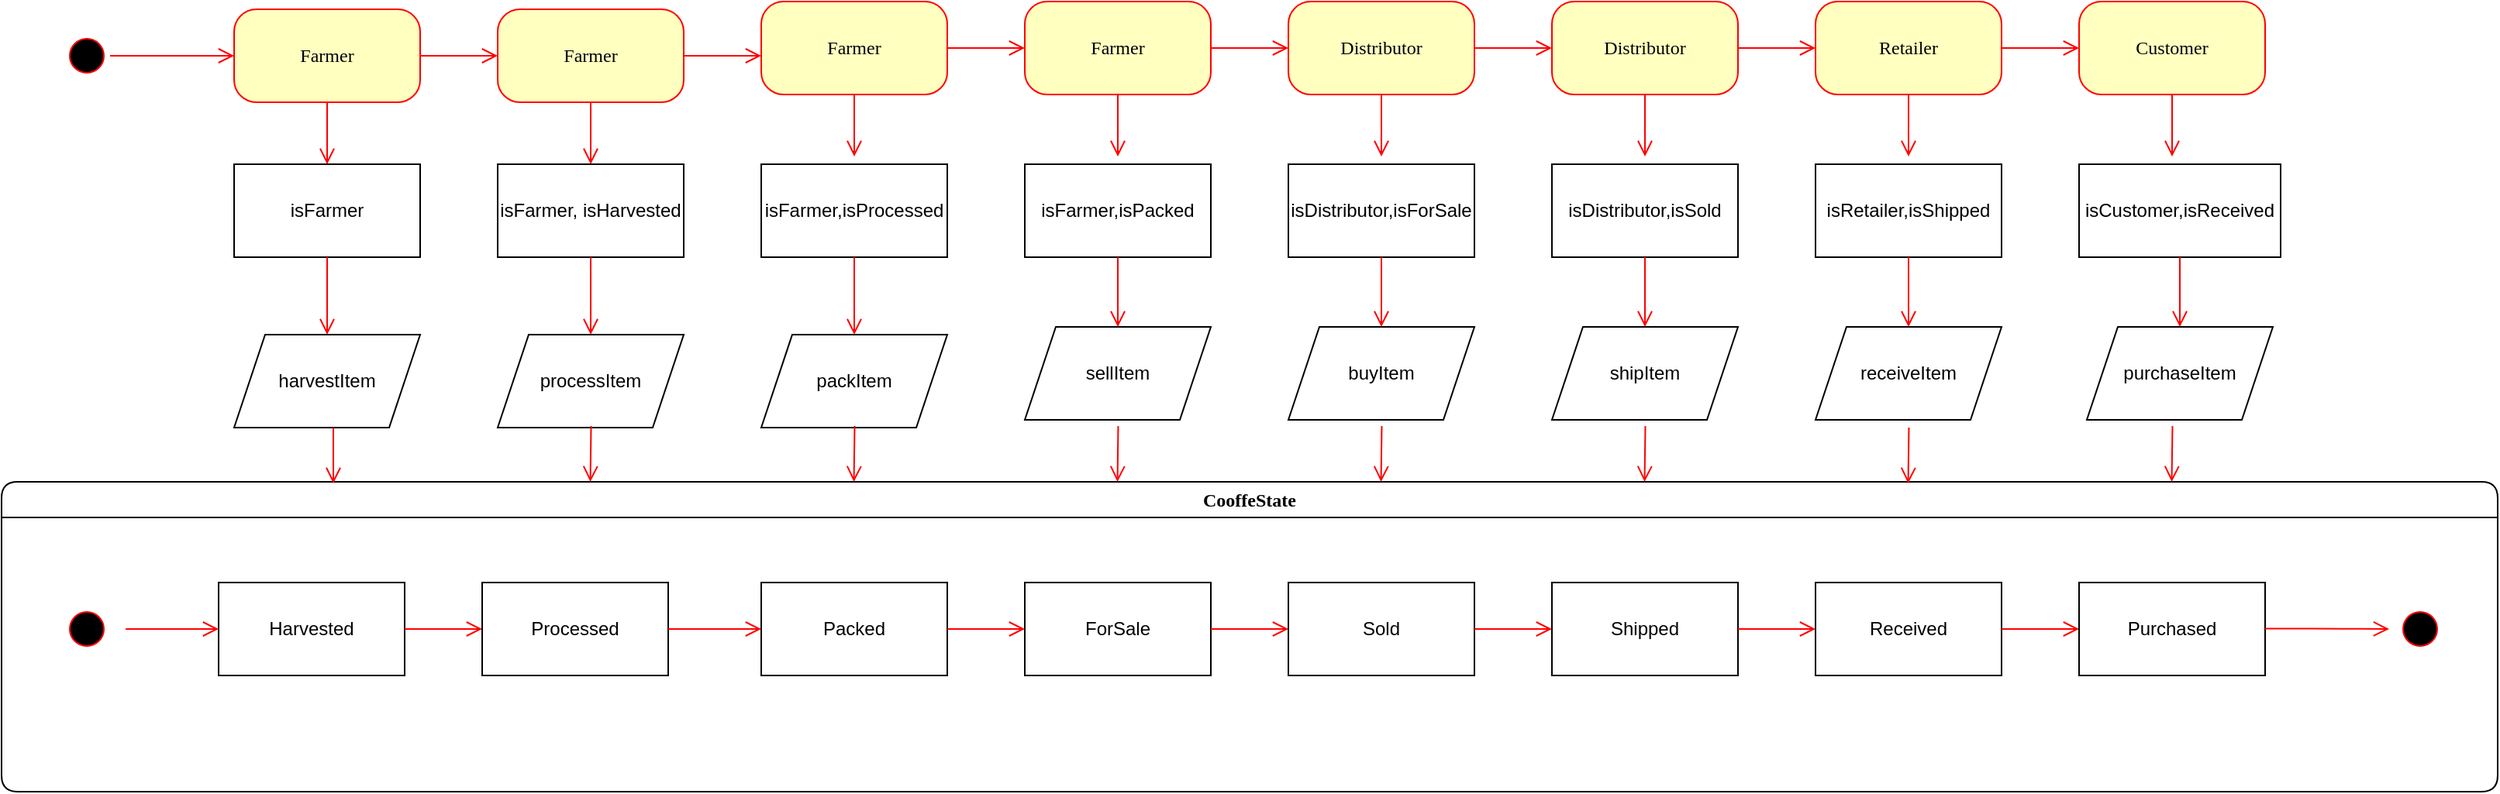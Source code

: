<mxfile version="14.9.2" type="device"><diagram name="Page-1" id="58cdce13-f638-feb5-8d6f-7d28b1aa9fa0"><mxGraphModel dx="1626" dy="854" grid="1" gridSize="10" guides="1" tooltips="1" connect="1" arrows="1" fold="1" page="1" pageScale="1" pageWidth="1100" pageHeight="850" background="none" math="0" shadow="0"><root><mxCell id="0"/><mxCell id="1" parent="0"/><mxCell id="382b91b5511bd0f7-1" value="" style="ellipse;html=1;shape=startState;fillColor=#000000;strokeColor=#ff0000;rounded=1;shadow=0;comic=0;labelBackgroundColor=none;fontFamily=Verdana;fontSize=12;fontColor=#000000;align=center;direction=south;" parent="1" vertex="1"><mxGeometry x="130" y="135" width="30" height="30" as="geometry"/></mxCell><mxCell id="382b91b5511bd0f7-6" value="Farmer" style="rounded=1;whiteSpace=wrap;html=1;arcSize=24;fillColor=#ffffc0;strokeColor=#ff0000;shadow=0;comic=0;labelBackgroundColor=none;fontFamily=Verdana;fontSize=12;fontColor=#000000;align=center;" parent="1" vertex="1"><mxGeometry x="240" y="120" width="120" height="60" as="geometry"/></mxCell><mxCell id="2a3bc250acf0617d-7" value="CooffeState" style="swimlane;whiteSpace=wrap;html=1;rounded=1;shadow=0;comic=0;labelBackgroundColor=none;strokeWidth=1;fontFamily=Verdana;fontSize=12;align=center;" parent="1" vertex="1"><mxGeometry x="90" y="425" width="1610" height="200" as="geometry"/></mxCell><mxCell id="3cde6dad864a17aa-9" style="edgeStyle=elbowEdgeStyle;html=1;labelBackgroundColor=none;endArrow=open;endSize=8;strokeColor=#ff0000;fontFamily=Verdana;fontSize=12;align=left;entryX=0;entryY=0.5;entryDx=0;entryDy=0;" parent="2a3bc250acf0617d-7" target="mvwCeVoLA2SBoxJlmvsC-9" edge="1"><mxGeometry relative="1" as="geometry"><mxPoint x="80" y="95" as="sourcePoint"/><mxPoint x="150" y="95" as="targetPoint"/></mxGeometry></mxCell><mxCell id="2a3bc250acf0617d-3" value="" style="ellipse;html=1;shape=startState;fillColor=#000000;strokeColor=#ff0000;rounded=1;shadow=0;comic=0;labelBackgroundColor=none;fontFamily=Verdana;fontSize=12;fontColor=#000000;align=center;direction=south;" parent="2a3bc250acf0617d-7" vertex="1"><mxGeometry x="40" y="80" width="30" height="30" as="geometry"/></mxCell><mxCell id="mvwCeVoLA2SBoxJlmvsC-9" value="Harvested" style="rounded=0;whiteSpace=wrap;html=1;" vertex="1" parent="2a3bc250acf0617d-7"><mxGeometry x="140" y="65" width="120" height="60" as="geometry"/></mxCell><mxCell id="mvwCeVoLA2SBoxJlmvsC-46" style="edgeStyle=elbowEdgeStyle;html=1;labelBackgroundColor=none;endArrow=open;endSize=8;strokeColor=#ff0000;fontFamily=Verdana;fontSize=12;align=left;exitX=1;exitY=0.5;exitDx=0;exitDy=0;" edge="1" parent="2a3bc250acf0617d-7" source="mvwCeVoLA2SBoxJlmvsC-9"><mxGeometry relative="1" as="geometry"><mxPoint x="310" y="99.5" as="sourcePoint"/><mxPoint x="310" y="95" as="targetPoint"/></mxGeometry></mxCell><mxCell id="mvwCeVoLA2SBoxJlmvsC-48" value="Processed" style="rounded=0;whiteSpace=wrap;html=1;" vertex="1" parent="2a3bc250acf0617d-7"><mxGeometry x="310" y="65" width="120" height="60" as="geometry"/></mxCell><mxCell id="mvwCeVoLA2SBoxJlmvsC-49" style="edgeStyle=elbowEdgeStyle;html=1;labelBackgroundColor=none;endArrow=open;endSize=8;strokeColor=#ff0000;fontFamily=Verdana;fontSize=12;align=left;exitX=1;exitY=0.5;exitDx=0;exitDy=0;" edge="1" parent="2a3bc250acf0617d-7" source="mvwCeVoLA2SBoxJlmvsC-48"><mxGeometry relative="1" as="geometry"><mxPoint x="400" y="-325.5" as="sourcePoint"/><mxPoint x="490" y="95" as="targetPoint"/></mxGeometry></mxCell><mxCell id="mvwCeVoLA2SBoxJlmvsC-50" value="Packed" style="rounded=0;whiteSpace=wrap;html=1;" vertex="1" parent="2a3bc250acf0617d-7"><mxGeometry x="490" y="65" width="120" height="60" as="geometry"/></mxCell><mxCell id="mvwCeVoLA2SBoxJlmvsC-53" style="edgeStyle=elbowEdgeStyle;html=1;labelBackgroundColor=none;endArrow=open;endSize=8;strokeColor=#ff0000;fontFamily=Verdana;fontSize=12;align=left;exitX=1;exitY=0.5;exitDx=0;exitDy=0;" edge="1" parent="2a3bc250acf0617d-7"><mxGeometry relative="1" as="geometry"><mxPoint x="610" y="95" as="sourcePoint"/><mxPoint x="660" y="95" as="targetPoint"/></mxGeometry></mxCell><mxCell id="mvwCeVoLA2SBoxJlmvsC-54" value="ForSale" style="rounded=0;whiteSpace=wrap;html=1;" vertex="1" parent="2a3bc250acf0617d-7"><mxGeometry x="660" y="65" width="120" height="60" as="geometry"/></mxCell><mxCell id="mvwCeVoLA2SBoxJlmvsC-70" style="edgeStyle=elbowEdgeStyle;html=1;labelBackgroundColor=none;endArrow=open;endSize=8;strokeColor=#ff0000;fontFamily=Verdana;fontSize=12;align=left;exitX=1;exitY=0.5;exitDx=0;exitDy=0;" edge="1" parent="2a3bc250acf0617d-7"><mxGeometry relative="1" as="geometry"><mxPoint x="780" y="95" as="sourcePoint"/><mxPoint x="830" y="95" as="targetPoint"/></mxGeometry></mxCell><mxCell id="mvwCeVoLA2SBoxJlmvsC-71" value="Sold" style="rounded=0;whiteSpace=wrap;html=1;" vertex="1" parent="2a3bc250acf0617d-7"><mxGeometry x="830" y="65" width="120" height="60" as="geometry"/></mxCell><mxCell id="mvwCeVoLA2SBoxJlmvsC-72" style="edgeStyle=elbowEdgeStyle;html=1;labelBackgroundColor=none;endArrow=open;endSize=8;strokeColor=#ff0000;fontFamily=Verdana;fontSize=12;align=left;exitX=1;exitY=0.5;exitDx=0;exitDy=0;" edge="1" parent="2a3bc250acf0617d-7"><mxGeometry relative="1" as="geometry"><mxPoint x="950" y="95" as="sourcePoint"/><mxPoint x="1000" y="95" as="targetPoint"/></mxGeometry></mxCell><mxCell id="mvwCeVoLA2SBoxJlmvsC-73" value="Shipped" style="rounded=0;whiteSpace=wrap;html=1;" vertex="1" parent="2a3bc250acf0617d-7"><mxGeometry x="1000" y="65" width="120" height="60" as="geometry"/></mxCell><mxCell id="mvwCeVoLA2SBoxJlmvsC-74" style="edgeStyle=elbowEdgeStyle;html=1;labelBackgroundColor=none;endArrow=open;endSize=8;strokeColor=#ff0000;fontFamily=Verdana;fontSize=12;align=left;exitX=1;exitY=0.5;exitDx=0;exitDy=0;" edge="1" parent="2a3bc250acf0617d-7"><mxGeometry relative="1" as="geometry"><mxPoint x="1120" y="95" as="sourcePoint"/><mxPoint x="1170" y="95" as="targetPoint"/></mxGeometry></mxCell><mxCell id="mvwCeVoLA2SBoxJlmvsC-75" value="Received" style="rounded=0;whiteSpace=wrap;html=1;" vertex="1" parent="2a3bc250acf0617d-7"><mxGeometry x="1170" y="65" width="120" height="60" as="geometry"/></mxCell><mxCell id="mvwCeVoLA2SBoxJlmvsC-76" style="edgeStyle=elbowEdgeStyle;html=1;labelBackgroundColor=none;endArrow=open;endSize=8;strokeColor=#ff0000;fontFamily=Verdana;fontSize=12;align=left;exitX=1;exitY=0.5;exitDx=0;exitDy=0;" edge="1" parent="2a3bc250acf0617d-7"><mxGeometry relative="1" as="geometry"><mxPoint x="1290" y="95" as="sourcePoint"/><mxPoint x="1340" y="95" as="targetPoint"/></mxGeometry></mxCell><mxCell id="mvwCeVoLA2SBoxJlmvsC-77" value="Purchased" style="rounded=0;whiteSpace=wrap;html=1;" vertex="1" parent="2a3bc250acf0617d-7"><mxGeometry x="1340" y="65" width="120" height="60" as="geometry"/></mxCell><mxCell id="mvwCeVoLA2SBoxJlmvsC-78" value="" style="ellipse;html=1;shape=startState;fillColor=#000000;strokeColor=#ff0000;rounded=1;shadow=0;comic=0;labelBackgroundColor=none;fontFamily=Verdana;fontSize=12;fontColor=#000000;align=center;direction=south;" vertex="1" parent="2a3bc250acf0617d-7"><mxGeometry x="1545" y="80" width="30" height="30" as="geometry"/></mxCell><mxCell id="mvwCeVoLA2SBoxJlmvsC-79" style="edgeStyle=elbowEdgeStyle;html=1;labelBackgroundColor=none;endArrow=open;endSize=8;strokeColor=#ff0000;fontFamily=Verdana;fontSize=12;align=left;" edge="1" parent="2a3bc250acf0617d-7"><mxGeometry relative="1" as="geometry"><mxPoint x="1460" y="94.76" as="sourcePoint"/><mxPoint x="1540" y="95" as="targetPoint"/></mxGeometry></mxCell><mxCell id="2a3bc250acf0617d-9" style="edgeStyle=orthogonalEdgeStyle;html=1;labelBackgroundColor=none;endArrow=open;endSize=8;strokeColor=#ff0000;fontFamily=Verdana;fontSize=12;align=left;" parent="1" source="382b91b5511bd0f7-1" target="382b91b5511bd0f7-6" edge="1"><mxGeometry relative="1" as="geometry"/></mxCell><mxCell id="mvwCeVoLA2SBoxJlmvsC-1" style="edgeStyle=orthogonalEdgeStyle;html=1;labelBackgroundColor=none;endArrow=open;endSize=8;strokeColor=#ff0000;fontFamily=Verdana;fontSize=12;align=left;exitX=1;exitY=0.5;exitDx=0;exitDy=0;entryX=0;entryY=0.5;entryDx=0;entryDy=0;" edge="1" parent="1" source="382b91b5511bd0f7-6"><mxGeometry relative="1" as="geometry"><mxPoint x="170" y="160" as="sourcePoint"/><mxPoint x="410" y="150" as="targetPoint"/></mxGeometry></mxCell><mxCell id="mvwCeVoLA2SBoxJlmvsC-2" style="edgeStyle=orthogonalEdgeStyle;html=1;exitX=0.5;exitY=1;labelBackgroundColor=none;endArrow=open;endSize=8;strokeColor=#ff0000;fontFamily=Verdana;fontSize=12;align=left;exitDx=0;exitDy=0;" edge="1" parent="1" source="382b91b5511bd0f7-6"><mxGeometry relative="1" as="geometry"><mxPoint x="280" y="320" as="sourcePoint"/><mxPoint x="300" y="220" as="targetPoint"/></mxGeometry></mxCell><mxCell id="mvwCeVoLA2SBoxJlmvsC-3" value="isFarmer" style="rounded=0;whiteSpace=wrap;html=1;" vertex="1" parent="1"><mxGeometry x="240" y="220" width="120" height="60" as="geometry"/></mxCell><mxCell id="mvwCeVoLA2SBoxJlmvsC-7" value="harvestItem" style="shape=parallelogram;perimeter=parallelogramPerimeter;whiteSpace=wrap;html=1;fixedSize=1;" vertex="1" parent="1"><mxGeometry x="240" y="330" width="120" height="60" as="geometry"/></mxCell><mxCell id="mvwCeVoLA2SBoxJlmvsC-8" style="edgeStyle=orthogonalEdgeStyle;html=1;exitX=0.5;exitY=1;labelBackgroundColor=none;endArrow=open;endSize=8;strokeColor=#ff0000;fontFamily=Verdana;fontSize=12;align=left;exitDx=0;exitDy=0;" edge="1" parent="1" source="mvwCeVoLA2SBoxJlmvsC-3"><mxGeometry relative="1" as="geometry"><mxPoint x="310" y="190.0" as="sourcePoint"/><mxPoint x="300" y="330" as="targetPoint"/></mxGeometry></mxCell><mxCell id="mvwCeVoLA2SBoxJlmvsC-10" value="Farmer" style="rounded=1;whiteSpace=wrap;html=1;arcSize=24;fillColor=#ffffc0;strokeColor=#ff0000;shadow=0;comic=0;labelBackgroundColor=none;fontFamily=Verdana;fontSize=12;fontColor=#000000;align=center;" vertex="1" parent="1"><mxGeometry x="410" y="120" width="120" height="60" as="geometry"/></mxCell><mxCell id="mvwCeVoLA2SBoxJlmvsC-11" style="edgeStyle=orthogonalEdgeStyle;html=1;labelBackgroundColor=none;endArrow=open;endSize=8;strokeColor=#ff0000;fontFamily=Verdana;fontSize=12;align=left;exitX=1;exitY=0.5;exitDx=0;exitDy=0;entryX=0;entryY=0.5;entryDx=0;entryDy=0;" edge="1" parent="1" source="mvwCeVoLA2SBoxJlmvsC-10"><mxGeometry relative="1" as="geometry"><mxPoint x="340" y="160" as="sourcePoint"/><mxPoint x="580" y="150" as="targetPoint"/></mxGeometry></mxCell><mxCell id="mvwCeVoLA2SBoxJlmvsC-12" style="edgeStyle=orthogonalEdgeStyle;html=1;exitX=0.5;exitY=1;labelBackgroundColor=none;endArrow=open;endSize=8;strokeColor=#ff0000;fontFamily=Verdana;fontSize=12;align=left;exitDx=0;exitDy=0;" edge="1" parent="1" source="mvwCeVoLA2SBoxJlmvsC-10"><mxGeometry relative="1" as="geometry"><mxPoint x="450" y="320" as="sourcePoint"/><mxPoint x="470" y="220" as="targetPoint"/></mxGeometry></mxCell><mxCell id="mvwCeVoLA2SBoxJlmvsC-13" value="isFarmer, isHarvested" style="rounded=0;whiteSpace=wrap;html=1;" vertex="1" parent="1"><mxGeometry x="410" y="220" width="120" height="60" as="geometry"/></mxCell><mxCell id="mvwCeVoLA2SBoxJlmvsC-14" value="processItem" style="shape=parallelogram;perimeter=parallelogramPerimeter;whiteSpace=wrap;html=1;fixedSize=1;" vertex="1" parent="1"><mxGeometry x="410" y="330" width="120" height="60" as="geometry"/></mxCell><mxCell id="mvwCeVoLA2SBoxJlmvsC-15" style="edgeStyle=orthogonalEdgeStyle;html=1;exitX=0.5;exitY=1;labelBackgroundColor=none;endArrow=open;endSize=8;strokeColor=#ff0000;fontFamily=Verdana;fontSize=12;align=left;exitDx=0;exitDy=0;" edge="1" parent="1" source="mvwCeVoLA2SBoxJlmvsC-13"><mxGeometry relative="1" as="geometry"><mxPoint x="480" y="190.0" as="sourcePoint"/><mxPoint x="470" y="330" as="targetPoint"/></mxGeometry></mxCell><mxCell id="mvwCeVoLA2SBoxJlmvsC-16" value="Farmer" style="rounded=1;whiteSpace=wrap;html=1;arcSize=24;fillColor=#ffffc0;strokeColor=#ff0000;shadow=0;comic=0;labelBackgroundColor=none;fontFamily=Verdana;fontSize=12;fontColor=#000000;align=center;" vertex="1" parent="1"><mxGeometry x="580" y="115" width="120" height="60" as="geometry"/></mxCell><mxCell id="mvwCeVoLA2SBoxJlmvsC-17" style="edgeStyle=orthogonalEdgeStyle;html=1;labelBackgroundColor=none;endArrow=open;endSize=8;strokeColor=#ff0000;fontFamily=Verdana;fontSize=12;align=left;exitX=1;exitY=0.5;exitDx=0;exitDy=0;entryX=0;entryY=0.5;entryDx=0;entryDy=0;" edge="1" parent="1" source="mvwCeVoLA2SBoxJlmvsC-16"><mxGeometry relative="1" as="geometry"><mxPoint x="510" y="155" as="sourcePoint"/><mxPoint x="750" y="145" as="targetPoint"/></mxGeometry></mxCell><mxCell id="mvwCeVoLA2SBoxJlmvsC-18" style="edgeStyle=orthogonalEdgeStyle;html=1;exitX=0.5;exitY=1;labelBackgroundColor=none;endArrow=open;endSize=8;strokeColor=#ff0000;fontFamily=Verdana;fontSize=12;align=left;exitDx=0;exitDy=0;" edge="1" parent="1" source="mvwCeVoLA2SBoxJlmvsC-16"><mxGeometry relative="1" as="geometry"><mxPoint x="620" y="315" as="sourcePoint"/><mxPoint x="640" y="215" as="targetPoint"/></mxGeometry></mxCell><mxCell id="mvwCeVoLA2SBoxJlmvsC-19" value="isFarmer,isProcessed" style="rounded=0;whiteSpace=wrap;html=1;" vertex="1" parent="1"><mxGeometry x="580" y="220" width="120" height="60" as="geometry"/></mxCell><mxCell id="mvwCeVoLA2SBoxJlmvsC-20" value="packItem" style="shape=parallelogram;perimeter=parallelogramPerimeter;whiteSpace=wrap;html=1;fixedSize=1;" vertex="1" parent="1"><mxGeometry x="580" y="330" width="120" height="60" as="geometry"/></mxCell><mxCell id="mvwCeVoLA2SBoxJlmvsC-21" style="edgeStyle=orthogonalEdgeStyle;html=1;exitX=0.5;exitY=1;labelBackgroundColor=none;endArrow=open;endSize=8;strokeColor=#ff0000;fontFamily=Verdana;fontSize=12;align=left;exitDx=0;exitDy=0;" edge="1" parent="1" source="mvwCeVoLA2SBoxJlmvsC-19" target="mvwCeVoLA2SBoxJlmvsC-20"><mxGeometry relative="1" as="geometry"><mxPoint x="650" y="185.0" as="sourcePoint"/><mxPoint x="640" y="325" as="targetPoint"/></mxGeometry></mxCell><mxCell id="mvwCeVoLA2SBoxJlmvsC-22" value="Farmer" style="rounded=1;whiteSpace=wrap;html=1;arcSize=24;fillColor=#ffffc0;strokeColor=#ff0000;shadow=0;comic=0;labelBackgroundColor=none;fontFamily=Verdana;fontSize=12;fontColor=#000000;align=center;" vertex="1" parent="1"><mxGeometry x="750" y="115" width="120" height="60" as="geometry"/></mxCell><mxCell id="mvwCeVoLA2SBoxJlmvsC-23" style="edgeStyle=orthogonalEdgeStyle;html=1;labelBackgroundColor=none;endArrow=open;endSize=8;strokeColor=#ff0000;fontFamily=Verdana;fontSize=12;align=left;exitX=1;exitY=0.5;exitDx=0;exitDy=0;entryX=0;entryY=0.5;entryDx=0;entryDy=0;" edge="1" parent="1" source="mvwCeVoLA2SBoxJlmvsC-22"><mxGeometry relative="1" as="geometry"><mxPoint x="680" y="155" as="sourcePoint"/><mxPoint x="920" y="145" as="targetPoint"/></mxGeometry></mxCell><mxCell id="mvwCeVoLA2SBoxJlmvsC-24" style="edgeStyle=orthogonalEdgeStyle;html=1;exitX=0.5;exitY=1;labelBackgroundColor=none;endArrow=open;endSize=8;strokeColor=#ff0000;fontFamily=Verdana;fontSize=12;align=left;exitDx=0;exitDy=0;" edge="1" parent="1" source="mvwCeVoLA2SBoxJlmvsC-22"><mxGeometry relative="1" as="geometry"><mxPoint x="790" y="315" as="sourcePoint"/><mxPoint x="810" y="215" as="targetPoint"/></mxGeometry></mxCell><mxCell id="mvwCeVoLA2SBoxJlmvsC-25" value="isFarmer,isPacked" style="rounded=0;whiteSpace=wrap;html=1;" vertex="1" parent="1"><mxGeometry x="750" y="220" width="120" height="60" as="geometry"/></mxCell><mxCell id="mvwCeVoLA2SBoxJlmvsC-26" value="sellItem" style="shape=parallelogram;perimeter=parallelogramPerimeter;whiteSpace=wrap;html=1;fixedSize=1;" vertex="1" parent="1"><mxGeometry x="750" y="325" width="120" height="60" as="geometry"/></mxCell><mxCell id="mvwCeVoLA2SBoxJlmvsC-27" style="edgeStyle=orthogonalEdgeStyle;html=1;exitX=0.5;exitY=1;labelBackgroundColor=none;endArrow=open;endSize=8;strokeColor=#ff0000;fontFamily=Verdana;fontSize=12;align=left;exitDx=0;exitDy=0;" edge="1" parent="1" source="mvwCeVoLA2SBoxJlmvsC-25"><mxGeometry relative="1" as="geometry"><mxPoint x="820" y="185.0" as="sourcePoint"/><mxPoint x="810" y="325" as="targetPoint"/></mxGeometry></mxCell><mxCell id="mvwCeVoLA2SBoxJlmvsC-28" value="Distributor" style="rounded=1;whiteSpace=wrap;html=1;arcSize=24;fillColor=#ffffc0;strokeColor=#ff0000;shadow=0;comic=0;labelBackgroundColor=none;fontFamily=Verdana;fontSize=12;fontColor=#000000;align=center;" vertex="1" parent="1"><mxGeometry x="920" y="115" width="120" height="60" as="geometry"/></mxCell><mxCell id="mvwCeVoLA2SBoxJlmvsC-29" style="edgeStyle=orthogonalEdgeStyle;html=1;labelBackgroundColor=none;endArrow=open;endSize=8;strokeColor=#ff0000;fontFamily=Verdana;fontSize=12;align=left;exitX=1;exitY=0.5;exitDx=0;exitDy=0;entryX=0;entryY=0.5;entryDx=0;entryDy=0;" edge="1" parent="1" source="mvwCeVoLA2SBoxJlmvsC-28"><mxGeometry relative="1" as="geometry"><mxPoint x="850" y="155" as="sourcePoint"/><mxPoint x="1090" y="145" as="targetPoint"/></mxGeometry></mxCell><mxCell id="mvwCeVoLA2SBoxJlmvsC-30" style="edgeStyle=orthogonalEdgeStyle;html=1;exitX=0.5;exitY=1;labelBackgroundColor=none;endArrow=open;endSize=8;strokeColor=#ff0000;fontFamily=Verdana;fontSize=12;align=left;exitDx=0;exitDy=0;" edge="1" parent="1" source="mvwCeVoLA2SBoxJlmvsC-28"><mxGeometry relative="1" as="geometry"><mxPoint x="960" y="315" as="sourcePoint"/><mxPoint x="980" y="215" as="targetPoint"/></mxGeometry></mxCell><mxCell id="mvwCeVoLA2SBoxJlmvsC-31" value="isDistributor,isForSale" style="rounded=0;whiteSpace=wrap;html=1;" vertex="1" parent="1"><mxGeometry x="920" y="220" width="120" height="60" as="geometry"/></mxCell><mxCell id="mvwCeVoLA2SBoxJlmvsC-32" value="buyItem" style="shape=parallelogram;perimeter=parallelogramPerimeter;whiteSpace=wrap;html=1;fixedSize=1;" vertex="1" parent="1"><mxGeometry x="920" y="325" width="120" height="60" as="geometry"/></mxCell><mxCell id="mvwCeVoLA2SBoxJlmvsC-33" style="edgeStyle=orthogonalEdgeStyle;html=1;exitX=0.5;exitY=1;labelBackgroundColor=none;endArrow=open;endSize=8;strokeColor=#ff0000;fontFamily=Verdana;fontSize=12;align=left;exitDx=0;exitDy=0;" edge="1" parent="1" source="mvwCeVoLA2SBoxJlmvsC-31"><mxGeometry relative="1" as="geometry"><mxPoint x="990" y="185.0" as="sourcePoint"/><mxPoint x="980" y="325" as="targetPoint"/></mxGeometry></mxCell><mxCell id="mvwCeVoLA2SBoxJlmvsC-34" value="Distributor" style="rounded=1;whiteSpace=wrap;html=1;arcSize=24;fillColor=#ffffc0;strokeColor=#ff0000;shadow=0;comic=0;labelBackgroundColor=none;fontFamily=Verdana;fontSize=12;fontColor=#000000;align=center;" vertex="1" parent="1"><mxGeometry x="1090" y="115" width="120" height="60" as="geometry"/></mxCell><mxCell id="mvwCeVoLA2SBoxJlmvsC-35" style="edgeStyle=orthogonalEdgeStyle;html=1;labelBackgroundColor=none;endArrow=open;endSize=8;strokeColor=#ff0000;fontFamily=Verdana;fontSize=12;align=left;exitX=1;exitY=0.5;exitDx=0;exitDy=0;entryX=0;entryY=0.5;entryDx=0;entryDy=0;" edge="1" parent="1" source="mvwCeVoLA2SBoxJlmvsC-34"><mxGeometry relative="1" as="geometry"><mxPoint x="1020" y="155" as="sourcePoint"/><mxPoint x="1260" y="145" as="targetPoint"/></mxGeometry></mxCell><mxCell id="mvwCeVoLA2SBoxJlmvsC-36" style="edgeStyle=orthogonalEdgeStyle;html=1;exitX=0.5;exitY=1;labelBackgroundColor=none;endArrow=open;endSize=8;strokeColor=#ff0000;fontFamily=Verdana;fontSize=12;align=left;exitDx=0;exitDy=0;" edge="1" parent="1" source="mvwCeVoLA2SBoxJlmvsC-34"><mxGeometry relative="1" as="geometry"><mxPoint x="1130" y="315" as="sourcePoint"/><mxPoint x="1150" y="215" as="targetPoint"/></mxGeometry></mxCell><mxCell id="mvwCeVoLA2SBoxJlmvsC-37" value="isDistributor,isSold" style="rounded=0;whiteSpace=wrap;html=1;" vertex="1" parent="1"><mxGeometry x="1090" y="220" width="120" height="60" as="geometry"/></mxCell><mxCell id="mvwCeVoLA2SBoxJlmvsC-38" value="shipItem" style="shape=parallelogram;perimeter=parallelogramPerimeter;whiteSpace=wrap;html=1;fixedSize=1;" vertex="1" parent="1"><mxGeometry x="1090" y="325" width="120" height="60" as="geometry"/></mxCell><mxCell id="mvwCeVoLA2SBoxJlmvsC-39" style="edgeStyle=orthogonalEdgeStyle;html=1;exitX=0.5;exitY=1;labelBackgroundColor=none;endArrow=open;endSize=8;strokeColor=#ff0000;fontFamily=Verdana;fontSize=12;align=left;exitDx=0;exitDy=0;" edge="1" parent="1" source="mvwCeVoLA2SBoxJlmvsC-37"><mxGeometry relative="1" as="geometry"><mxPoint x="1160" y="185.0" as="sourcePoint"/><mxPoint x="1150" y="325" as="targetPoint"/></mxGeometry></mxCell><mxCell id="mvwCeVoLA2SBoxJlmvsC-40" value="Retailer" style="rounded=1;whiteSpace=wrap;html=1;arcSize=24;fillColor=#ffffc0;strokeColor=#ff0000;shadow=0;comic=0;labelBackgroundColor=none;fontFamily=Verdana;fontSize=12;fontColor=#000000;align=center;" vertex="1" parent="1"><mxGeometry x="1260" y="115" width="120" height="60" as="geometry"/></mxCell><mxCell id="mvwCeVoLA2SBoxJlmvsC-41" style="edgeStyle=orthogonalEdgeStyle;html=1;labelBackgroundColor=none;endArrow=open;endSize=8;strokeColor=#ff0000;fontFamily=Verdana;fontSize=12;align=left;exitX=1;exitY=0.5;exitDx=0;exitDy=0;entryX=0;entryY=0.5;entryDx=0;entryDy=0;" edge="1" parent="1" source="mvwCeVoLA2SBoxJlmvsC-40"><mxGeometry relative="1" as="geometry"><mxPoint x="1190" y="155" as="sourcePoint"/><mxPoint x="1430" y="145" as="targetPoint"/></mxGeometry></mxCell><mxCell id="mvwCeVoLA2SBoxJlmvsC-42" style="edgeStyle=orthogonalEdgeStyle;html=1;exitX=0.5;exitY=1;labelBackgroundColor=none;endArrow=open;endSize=8;strokeColor=#ff0000;fontFamily=Verdana;fontSize=12;align=left;exitDx=0;exitDy=0;" edge="1" parent="1" source="mvwCeVoLA2SBoxJlmvsC-40"><mxGeometry relative="1" as="geometry"><mxPoint x="1300" y="315" as="sourcePoint"/><mxPoint x="1320" y="215" as="targetPoint"/></mxGeometry></mxCell><mxCell id="mvwCeVoLA2SBoxJlmvsC-43" value="isRetailer,isShipped" style="rounded=0;whiteSpace=wrap;html=1;" vertex="1" parent="1"><mxGeometry x="1260" y="220" width="120" height="60" as="geometry"/></mxCell><mxCell id="mvwCeVoLA2SBoxJlmvsC-44" value="receiveItem" style="shape=parallelogram;perimeter=parallelogramPerimeter;whiteSpace=wrap;html=1;fixedSize=1;" vertex="1" parent="1"><mxGeometry x="1260" y="325" width="120" height="60" as="geometry"/></mxCell><mxCell id="mvwCeVoLA2SBoxJlmvsC-45" style="edgeStyle=orthogonalEdgeStyle;html=1;exitX=0.5;exitY=1;labelBackgroundColor=none;endArrow=open;endSize=8;strokeColor=#ff0000;fontFamily=Verdana;fontSize=12;align=left;exitDx=0;exitDy=0;" edge="1" parent="1" source="mvwCeVoLA2SBoxJlmvsC-43"><mxGeometry relative="1" as="geometry"><mxPoint x="1330" y="185.0" as="sourcePoint"/><mxPoint x="1320" y="325" as="targetPoint"/></mxGeometry></mxCell><mxCell id="mvwCeVoLA2SBoxJlmvsC-57" style="edgeStyle=orthogonalEdgeStyle;html=1;labelBackgroundColor=none;endArrow=open;endSize=8;strokeColor=#ff0000;fontFamily=Verdana;fontSize=12;align=left;" edge="1" parent="1"><mxGeometry relative="1" as="geometry"><mxPoint x="304" y="390" as="sourcePoint"/><mxPoint x="304" y="426" as="targetPoint"/><Array as="points"><mxPoint x="304" y="408"/><mxPoint x="304" y="408"/></Array></mxGeometry></mxCell><mxCell id="mvwCeVoLA2SBoxJlmvsC-58" style="edgeStyle=orthogonalEdgeStyle;html=1;labelBackgroundColor=none;endArrow=open;endSize=8;strokeColor=#ff0000;fontFamily=Verdana;fontSize=12;align=left;entryX=0.157;entryY=0.005;entryDx=0;entryDy=0;entryPerimeter=0;" edge="1" parent="1"><mxGeometry relative="1" as="geometry"><mxPoint x="470.25" y="389" as="sourcePoint"/><mxPoint x="469.77" y="425" as="targetPoint"/><Array as="points"><mxPoint x="470.25" y="389"/></Array></mxGeometry></mxCell><mxCell id="mvwCeVoLA2SBoxJlmvsC-59" style="edgeStyle=orthogonalEdgeStyle;html=1;labelBackgroundColor=none;endArrow=open;endSize=8;strokeColor=#ff0000;fontFamily=Verdana;fontSize=12;align=left;entryX=0.157;entryY=0.005;entryDx=0;entryDy=0;entryPerimeter=0;" edge="1" parent="1"><mxGeometry relative="1" as="geometry"><mxPoint x="640.25" y="389" as="sourcePoint"/><mxPoint x="639.77" y="425" as="targetPoint"/><Array as="points"><mxPoint x="640.25" y="389"/></Array></mxGeometry></mxCell><mxCell id="mvwCeVoLA2SBoxJlmvsC-60" style="edgeStyle=orthogonalEdgeStyle;html=1;labelBackgroundColor=none;endArrow=open;endSize=8;strokeColor=#ff0000;fontFamily=Verdana;fontSize=12;align=left;entryX=0.157;entryY=0.005;entryDx=0;entryDy=0;entryPerimeter=0;" edge="1" parent="1"><mxGeometry relative="1" as="geometry"><mxPoint x="810.24" y="389" as="sourcePoint"/><mxPoint x="809.76" y="425" as="targetPoint"/><Array as="points"><mxPoint x="810.24" y="389"/></Array></mxGeometry></mxCell><mxCell id="mvwCeVoLA2SBoxJlmvsC-61" style="edgeStyle=orthogonalEdgeStyle;html=1;labelBackgroundColor=none;endArrow=open;endSize=8;strokeColor=#ff0000;fontFamily=Verdana;fontSize=12;align=left;entryX=0.157;entryY=0.005;entryDx=0;entryDy=0;entryPerimeter=0;" edge="1" parent="1"><mxGeometry relative="1" as="geometry"><mxPoint x="980.24" y="389" as="sourcePoint"/><mxPoint x="979.76" y="425" as="targetPoint"/><Array as="points"><mxPoint x="980.24" y="389"/></Array></mxGeometry></mxCell><mxCell id="mvwCeVoLA2SBoxJlmvsC-63" value="Customer" style="rounded=1;whiteSpace=wrap;html=1;arcSize=24;fillColor=#ffffc0;strokeColor=#ff0000;shadow=0;comic=0;labelBackgroundColor=none;fontFamily=Verdana;fontSize=12;fontColor=#000000;align=center;" vertex="1" parent="1"><mxGeometry x="1430" y="115" width="120" height="60" as="geometry"/></mxCell><mxCell id="mvwCeVoLA2SBoxJlmvsC-64" style="edgeStyle=orthogonalEdgeStyle;html=1;exitX=0.5;exitY=1;labelBackgroundColor=none;endArrow=open;endSize=8;strokeColor=#ff0000;fontFamily=Verdana;fontSize=12;align=left;exitDx=0;exitDy=0;" edge="1" parent="1" source="mvwCeVoLA2SBoxJlmvsC-63"><mxGeometry relative="1" as="geometry"><mxPoint x="1470" y="315" as="sourcePoint"/><mxPoint x="1490" y="215" as="targetPoint"/></mxGeometry></mxCell><mxCell id="mvwCeVoLA2SBoxJlmvsC-65" value="isCustomer,isReceived" style="rounded=0;whiteSpace=wrap;html=1;" vertex="1" parent="1"><mxGeometry x="1430" y="220" width="130" height="60" as="geometry"/></mxCell><mxCell id="mvwCeVoLA2SBoxJlmvsC-66" value="purchaseItem" style="shape=parallelogram;perimeter=parallelogramPerimeter;whiteSpace=wrap;html=1;fixedSize=1;" vertex="1" parent="1"><mxGeometry x="1435" y="325" width="120" height="60" as="geometry"/></mxCell><mxCell id="mvwCeVoLA2SBoxJlmvsC-67" style="edgeStyle=orthogonalEdgeStyle;html=1;exitX=0.5;exitY=1;labelBackgroundColor=none;endArrow=open;endSize=8;strokeColor=#ff0000;fontFamily=Verdana;fontSize=12;align=left;exitDx=0;exitDy=0;entryX=0.5;entryY=0;entryDx=0;entryDy=0;" edge="1" parent="1" source="mvwCeVoLA2SBoxJlmvsC-65" target="mvwCeVoLA2SBoxJlmvsC-66"><mxGeometry relative="1" as="geometry"><mxPoint x="1500" y="185.0" as="sourcePoint"/><mxPoint x="1490" y="325" as="targetPoint"/></mxGeometry></mxCell><mxCell id="mvwCeVoLA2SBoxJlmvsC-81" style="edgeStyle=orthogonalEdgeStyle;html=1;labelBackgroundColor=none;endArrow=open;endSize=8;strokeColor=#ff0000;fontFamily=Verdana;fontSize=12;align=left;entryX=0.157;entryY=0.005;entryDx=0;entryDy=0;entryPerimeter=0;" edge="1" parent="1"><mxGeometry relative="1" as="geometry"><mxPoint x="1150.24" y="389" as="sourcePoint"/><mxPoint x="1149.76" y="425" as="targetPoint"/><Array as="points"><mxPoint x="1150.24" y="389"/></Array></mxGeometry></mxCell><mxCell id="mvwCeVoLA2SBoxJlmvsC-82" style="edgeStyle=orthogonalEdgeStyle;html=1;labelBackgroundColor=none;endArrow=open;endSize=8;strokeColor=#ff0000;fontFamily=Verdana;fontSize=12;align=left;entryX=0.157;entryY=0.005;entryDx=0;entryDy=0;entryPerimeter=0;" edge="1" parent="1"><mxGeometry relative="1" as="geometry"><mxPoint x="1320.24" y="390" as="sourcePoint"/><mxPoint x="1319.76" y="426" as="targetPoint"/><Array as="points"><mxPoint x="1320.24" y="390"/></Array></mxGeometry></mxCell><mxCell id="mvwCeVoLA2SBoxJlmvsC-83" style="edgeStyle=orthogonalEdgeStyle;html=1;labelBackgroundColor=none;endArrow=open;endSize=8;strokeColor=#ff0000;fontFamily=Verdana;fontSize=12;align=left;entryX=0.157;entryY=0.005;entryDx=0;entryDy=0;entryPerimeter=0;" edge="1" parent="1"><mxGeometry relative="1" as="geometry"><mxPoint x="1490.24" y="389" as="sourcePoint"/><mxPoint x="1489.76" y="425" as="targetPoint"/><Array as="points"><mxPoint x="1490.24" y="389"/></Array></mxGeometry></mxCell></root></mxGraphModel></diagram></mxfile>